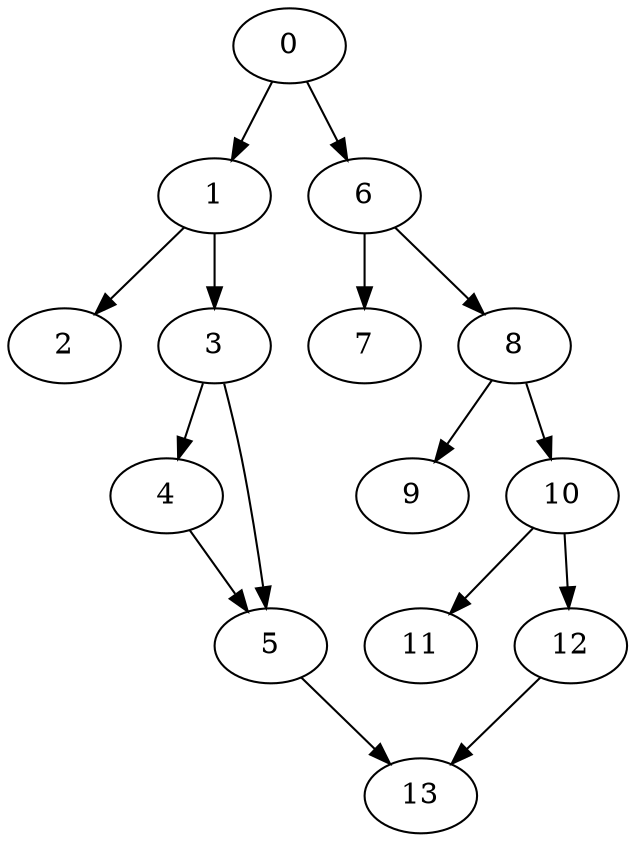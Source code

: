 digraph {
	0
	1
	2
	3
	4
	5
	6
	7
	8
	9
	10
	11
	12
	13
	3 -> 5
	4 -> 5
	0 -> 6
	10 -> 12
	1 -> 3
	1 -> 2
	8 -> 10
	6 -> 8
	10 -> 11
	0 -> 1
	6 -> 7
	8 -> 9
	5 -> 13
	12 -> 13
	3 -> 4
}
